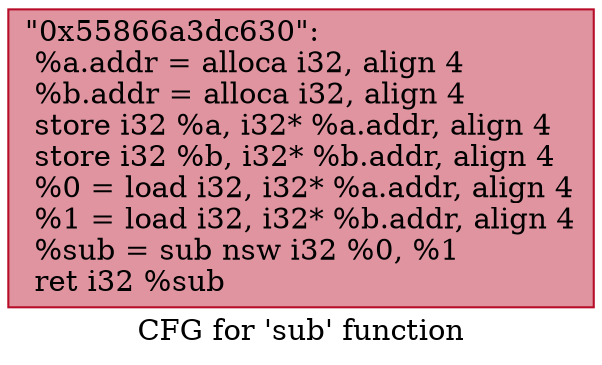 digraph "CFG for 'sub' function" {
	label="CFG for 'sub' function";

	Node0x55866a3dc630 [shape=record,color="#b70d28ff", style=filled, fillcolor="#b70d2870",label="{\"0x55866a3dc630\":\l  %a.addr = alloca i32, align 4\l  %b.addr = alloca i32, align 4\l  store i32 %a, i32* %a.addr, align 4\l  store i32 %b, i32* %b.addr, align 4\l  %0 = load i32, i32* %a.addr, align 4\l  %1 = load i32, i32* %b.addr, align 4\l  %sub = sub nsw i32 %0, %1\l  ret i32 %sub\l}"];
}
